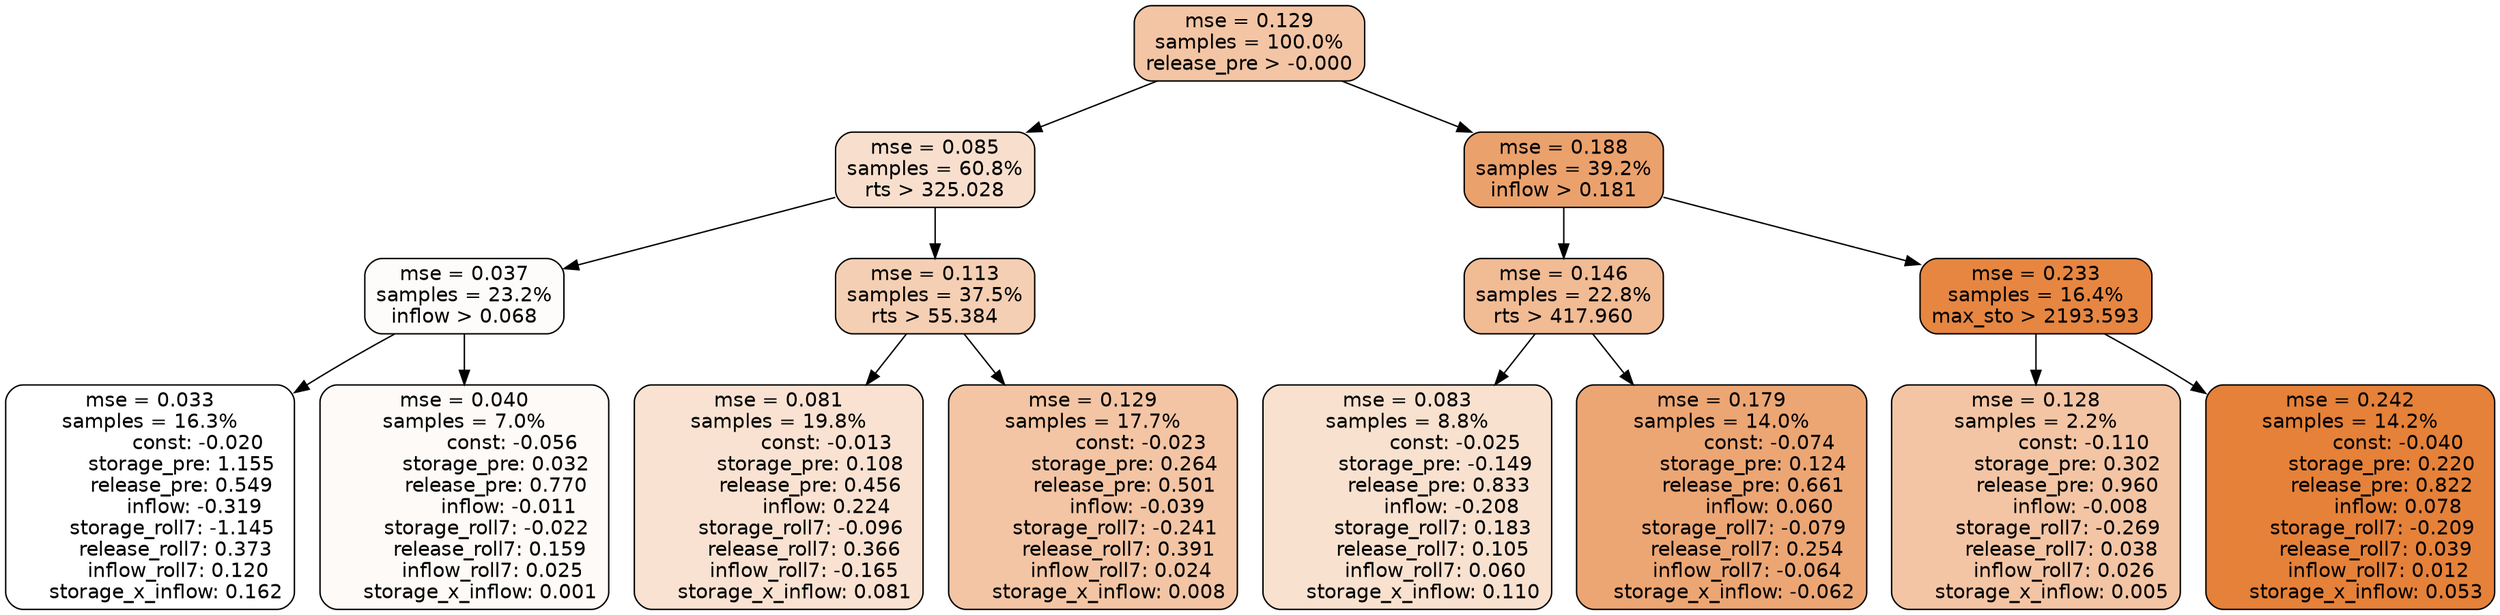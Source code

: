 digraph tree {
node [shape=rectangle, style="filled, rounded", color="black", fontname=helvetica] ;
edge [fontname=helvetica] ;
	"0" [label="mse = 0.129
samples = 100.0%
release_pre > -0.000", fillcolor="#f3c5a4"]
	"1" [label="mse = 0.085
samples = 60.8%
rts > 325.028", fillcolor="#f8dfcd"]
	"8" [label="mse = 0.188
samples = 39.2%
inflow > 0.181", fillcolor="#eba16c"]
	"5" [label="mse = 0.037
samples = 23.2%
inflow > 0.068", fillcolor="#fefcfb"]
	"2" [label="mse = 0.113
samples = 37.5%
rts > 55.384", fillcolor="#f5cfb3"]
	"9" [label="mse = 0.146
samples = 22.8%
rts > 417.960", fillcolor="#f1bb94"]
	"12" [label="mse = 0.233
samples = 16.4%
max_sto > 2193.593", fillcolor="#e68641"]
	"6" [label="mse = 0.033
samples = 16.3%
               const: -0.020
          storage_pre: 1.155
          release_pre: 0.549
              inflow: -0.319
       storage_roll7: -1.145
        release_roll7: 0.373
         inflow_roll7: 0.120
     storage_x_inflow: 0.162", fillcolor="#ffffff"]
	"7" [label="mse = 0.040
samples = 7.0%
               const: -0.056
          storage_pre: 0.032
          release_pre: 0.770
              inflow: -0.011
       storage_roll7: -0.022
        release_roll7: 0.159
         inflow_roll7: 0.025
     storage_x_inflow: 0.001", fillcolor="#fefaf7"]
	"3" [label="mse = 0.081
samples = 19.8%
               const: -0.013
          storage_pre: 0.108
          release_pre: 0.456
               inflow: 0.224
       storage_roll7: -0.096
        release_roll7: 0.366
        inflow_roll7: -0.165
     storage_x_inflow: 0.081", fillcolor="#f9e2d1"]
	"4" [label="mse = 0.129
samples = 17.7%
               const: -0.023
          storage_pre: 0.264
          release_pre: 0.501
              inflow: -0.039
       storage_roll7: -0.241
        release_roll7: 0.391
         inflow_roll7: 0.024
     storage_x_inflow: 0.008", fillcolor="#f3c5a4"]
	"11" [label="mse = 0.083
samples = 8.8%
               const: -0.025
         storage_pre: -0.149
          release_pre: 0.833
              inflow: -0.208
        storage_roll7: 0.183
        release_roll7: 0.105
         inflow_roll7: 0.060
     storage_x_inflow: 0.110", fillcolor="#f8e1cf"]
	"10" [label="mse = 0.179
samples = 14.0%
               const: -0.074
          storage_pre: 0.124
          release_pre: 0.661
               inflow: 0.060
       storage_roll7: -0.079
        release_roll7: 0.254
        inflow_roll7: -0.064
    storage_x_inflow: -0.062", fillcolor="#eca674"]
	"14" [label="mse = 0.128
samples = 2.2%
               const: -0.110
          storage_pre: 0.302
          release_pre: 0.960
              inflow: -0.008
       storage_roll7: -0.269
        release_roll7: 0.038
         inflow_roll7: 0.026
     storage_x_inflow: 0.005", fillcolor="#f3c5a4"]
	"13" [label="mse = 0.242
samples = 14.2%
               const: -0.040
          storage_pre: 0.220
          release_pre: 0.822
               inflow: 0.078
       storage_roll7: -0.209
        release_roll7: 0.039
         inflow_roll7: 0.012
     storage_x_inflow: 0.053", fillcolor="#e58139"]

	"0" -> "1"
	"0" -> "8"
	"1" -> "2"
	"1" -> "5"
	"8" -> "9"
	"8" -> "12"
	"5" -> "6"
	"5" -> "7"
	"2" -> "3"
	"2" -> "4"
	"9" -> "10"
	"9" -> "11"
	"12" -> "13"
	"12" -> "14"
}